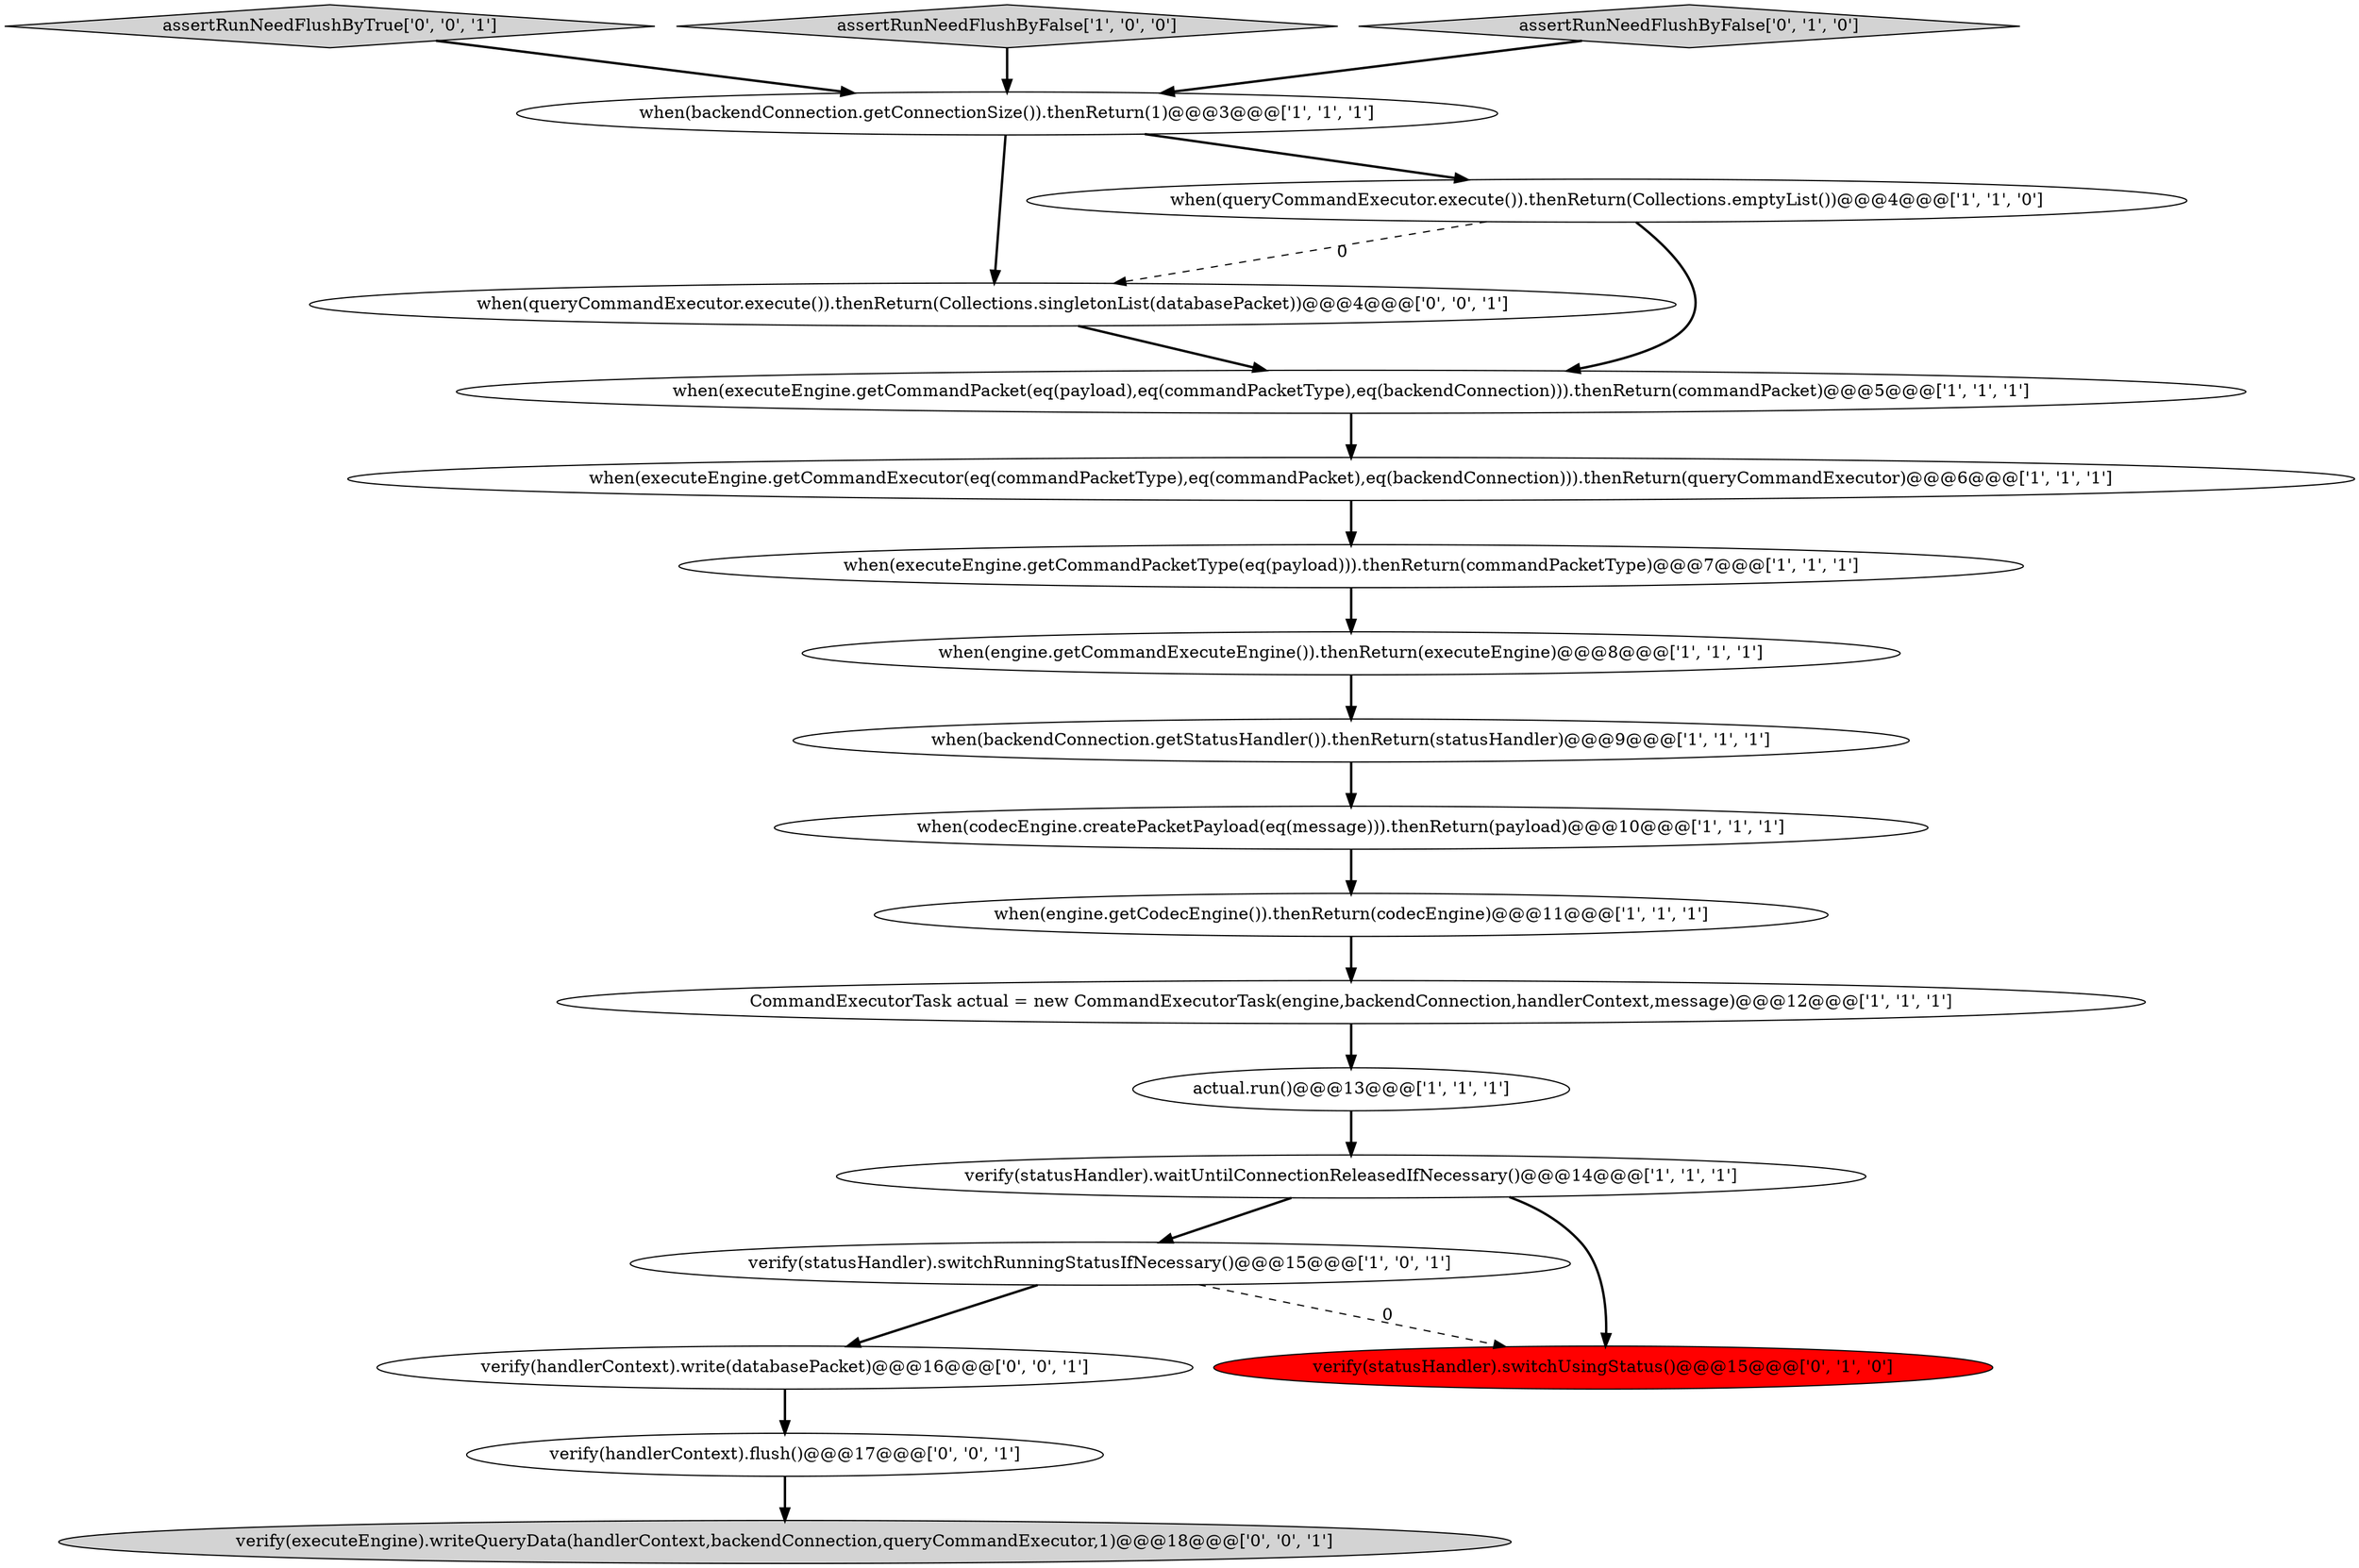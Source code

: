 digraph {
0 [style = filled, label = "CommandExecutorTask actual = new CommandExecutorTask(engine,backendConnection,handlerContext,message)@@@12@@@['1', '1', '1']", fillcolor = white, shape = ellipse image = "AAA0AAABBB1BBB"];
10 [style = filled, label = "verify(statusHandler).switchRunningStatusIfNecessary()@@@15@@@['1', '0', '1']", fillcolor = white, shape = ellipse image = "AAA0AAABBB1BBB"];
19 [style = filled, label = "when(queryCommandExecutor.execute()).thenReturn(Collections.singletonList(databasePacket))@@@4@@@['0', '0', '1']", fillcolor = white, shape = ellipse image = "AAA0AAABBB3BBB"];
20 [style = filled, label = "verify(handlerContext).write(databasePacket)@@@16@@@['0', '0', '1']", fillcolor = white, shape = ellipse image = "AAA0AAABBB3BBB"];
12 [style = filled, label = "actual.run()@@@13@@@['1', '1', '1']", fillcolor = white, shape = ellipse image = "AAA0AAABBB1BBB"];
3 [style = filled, label = "when(queryCommandExecutor.execute()).thenReturn(Collections.emptyList())@@@4@@@['1', '1', '0']", fillcolor = white, shape = ellipse image = "AAA0AAABBB1BBB"];
5 [style = filled, label = "when(engine.getCommandExecuteEngine()).thenReturn(executeEngine)@@@8@@@['1', '1', '1']", fillcolor = white, shape = ellipse image = "AAA0AAABBB1BBB"];
2 [style = filled, label = "when(backendConnection.getConnectionSize()).thenReturn(1)@@@3@@@['1', '1', '1']", fillcolor = white, shape = ellipse image = "AAA0AAABBB1BBB"];
8 [style = filled, label = "when(engine.getCodecEngine()).thenReturn(codecEngine)@@@11@@@['1', '1', '1']", fillcolor = white, shape = ellipse image = "AAA0AAABBB1BBB"];
15 [style = filled, label = "verify(statusHandler).switchUsingStatus()@@@15@@@['0', '1', '0']", fillcolor = red, shape = ellipse image = "AAA1AAABBB2BBB"];
11 [style = filled, label = "when(executeEngine.getCommandPacket(eq(payload),eq(commandPacketType),eq(backendConnection))).thenReturn(commandPacket)@@@5@@@['1', '1', '1']", fillcolor = white, shape = ellipse image = "AAA0AAABBB1BBB"];
17 [style = filled, label = "assertRunNeedFlushByTrue['0', '0', '1']", fillcolor = lightgray, shape = diamond image = "AAA0AAABBB3BBB"];
7 [style = filled, label = "when(backendConnection.getStatusHandler()).thenReturn(statusHandler)@@@9@@@['1', '1', '1']", fillcolor = white, shape = ellipse image = "AAA0AAABBB1BBB"];
16 [style = filled, label = "verify(executeEngine).writeQueryData(handlerContext,backendConnection,queryCommandExecutor,1)@@@18@@@['0', '0', '1']", fillcolor = lightgray, shape = ellipse image = "AAA0AAABBB3BBB"];
1 [style = filled, label = "when(executeEngine.getCommandPacketType(eq(payload))).thenReturn(commandPacketType)@@@7@@@['1', '1', '1']", fillcolor = white, shape = ellipse image = "AAA0AAABBB1BBB"];
18 [style = filled, label = "verify(handlerContext).flush()@@@17@@@['0', '0', '1']", fillcolor = white, shape = ellipse image = "AAA0AAABBB3BBB"];
4 [style = filled, label = "assertRunNeedFlushByFalse['1', '0', '0']", fillcolor = lightgray, shape = diamond image = "AAA0AAABBB1BBB"];
9 [style = filled, label = "when(executeEngine.getCommandExecutor(eq(commandPacketType),eq(commandPacket),eq(backendConnection))).thenReturn(queryCommandExecutor)@@@6@@@['1', '1', '1']", fillcolor = white, shape = ellipse image = "AAA0AAABBB1BBB"];
13 [style = filled, label = "verify(statusHandler).waitUntilConnectionReleasedIfNecessary()@@@14@@@['1', '1', '1']", fillcolor = white, shape = ellipse image = "AAA0AAABBB1BBB"];
6 [style = filled, label = "when(codecEngine.createPacketPayload(eq(message))).thenReturn(payload)@@@10@@@['1', '1', '1']", fillcolor = white, shape = ellipse image = "AAA0AAABBB1BBB"];
14 [style = filled, label = "assertRunNeedFlushByFalse['0', '1', '0']", fillcolor = lightgray, shape = diamond image = "AAA0AAABBB2BBB"];
1->5 [style = bold, label=""];
10->15 [style = dashed, label="0"];
13->10 [style = bold, label=""];
10->20 [style = bold, label=""];
2->19 [style = bold, label=""];
0->12 [style = bold, label=""];
2->3 [style = bold, label=""];
3->11 [style = bold, label=""];
19->11 [style = bold, label=""];
4->2 [style = bold, label=""];
11->9 [style = bold, label=""];
3->19 [style = dashed, label="0"];
8->0 [style = bold, label=""];
20->18 [style = bold, label=""];
12->13 [style = bold, label=""];
17->2 [style = bold, label=""];
6->8 [style = bold, label=""];
7->6 [style = bold, label=""];
5->7 [style = bold, label=""];
14->2 [style = bold, label=""];
13->15 [style = bold, label=""];
9->1 [style = bold, label=""];
18->16 [style = bold, label=""];
}
